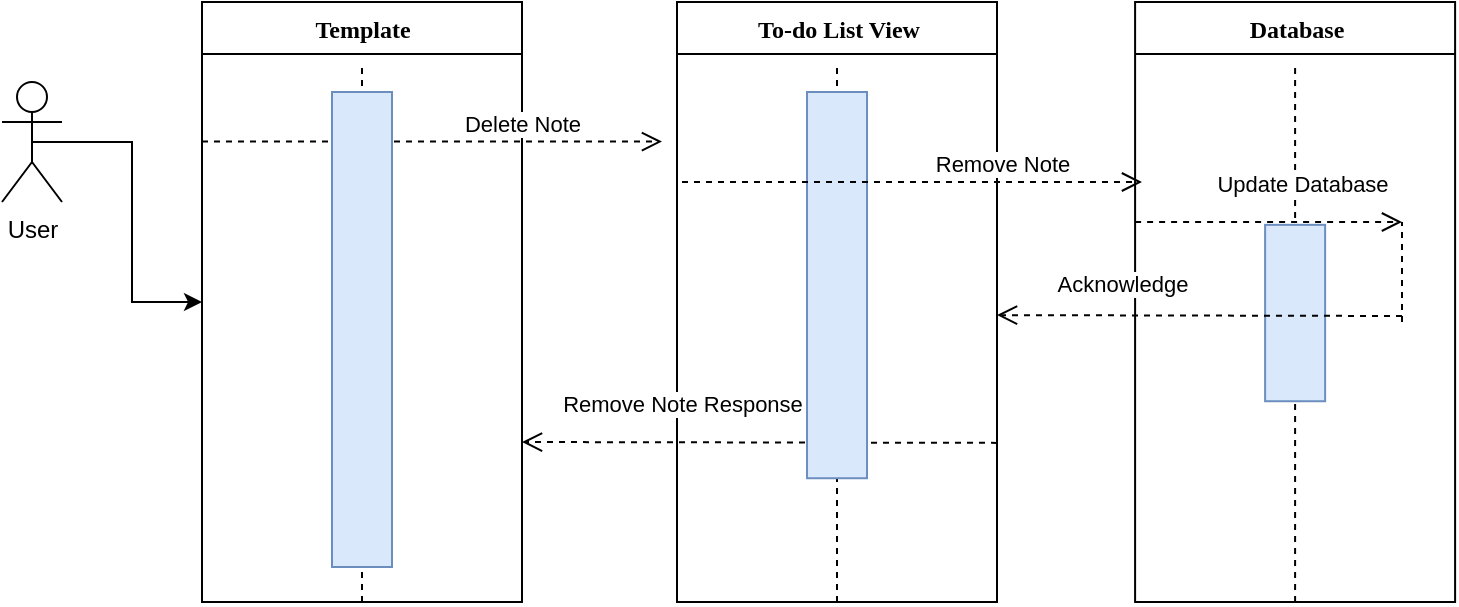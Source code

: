 <mxfile version="24.6.4" type="device">
  <diagram name="Page-1" id="9f46799a-70d6-7492-0946-bef42562c5a5">
    <mxGraphModel dx="2314" dy="1196" grid="1" gridSize="10" guides="1" tooltips="1" connect="1" arrows="1" fold="1" page="1" pageScale="1" pageWidth="1100" pageHeight="850" background="none" math="0" shadow="0">
      <root>
        <mxCell id="0" />
        <mxCell id="1" parent="0" />
        <mxCell id="78961159f06e98e8-56" value="Template" style="swimlane;html=1;fontStyle=1;align=center;verticalAlign=top;childLayout=stackLayout;horizontal=1;startSize=26;horizontalStack=0;resizeParent=1;resizeLast=0;collapsible=1;marginBottom=0;swimlaneFillColor=#ffffff;rounded=0;shadow=0;comic=0;labelBackgroundColor=none;strokeWidth=1;fillColor=none;fontFamily=Verdana;fontSize=12" parent="1" vertex="1">
          <mxGeometry x="200" y="110.0" width="160" height="300" as="geometry">
            <mxRectangle x="200" y="110.0" width="100" height="30" as="alternateBounds" />
          </mxGeometry>
        </mxCell>
        <mxCell id="bA9OxCk4fE2Fj404a3EQ-9" value="" style="endArrow=none;dashed=1;html=1;rounded=0;exitX=0.5;exitY=1;exitDx=0;exitDy=0;" parent="78961159f06e98e8-56" source="78961159f06e98e8-56" edge="1">
          <mxGeometry width="50" height="50" relative="1" as="geometry">
            <mxPoint x="280" y="410.0" as="sourcePoint" />
            <mxPoint x="80" y="30.0" as="targetPoint" />
          </mxGeometry>
        </mxCell>
        <mxCell id="bA9OxCk4fE2Fj404a3EQ-31" value="Delete Note" style="html=1;verticalAlign=bottom;endArrow=open;dashed=1;endSize=8;curved=0;rounded=0;" parent="78961159f06e98e8-56" edge="1">
          <mxGeometry x="0.391" relative="1" as="geometry">
            <mxPoint y="69.76" as="sourcePoint" />
            <mxPoint x="230" y="69.76" as="targetPoint" />
            <mxPoint as="offset" />
          </mxGeometry>
        </mxCell>
        <mxCell id="bA9OxCk4fE2Fj404a3EQ-4" style="edgeStyle=orthogonalEdgeStyle;rounded=0;orthogonalLoop=1;jettySize=auto;html=1;exitX=0.5;exitY=0.5;exitDx=0;exitDy=0;exitPerimeter=0;entryX=0;entryY=0.5;entryDx=0;entryDy=0;" parent="1" source="bA9OxCk4fE2Fj404a3EQ-1" target="78961159f06e98e8-56" edge="1">
          <mxGeometry relative="1" as="geometry" />
        </mxCell>
        <mxCell id="bA9OxCk4fE2Fj404a3EQ-1" value="User" style="shape=umlActor;verticalLabelPosition=bottom;verticalAlign=top;html=1;outlineConnect=0;" parent="1" vertex="1">
          <mxGeometry x="100" y="150" width="30" height="60" as="geometry" />
        </mxCell>
        <mxCell id="bA9OxCk4fE2Fj404a3EQ-10" value="" style="rounded=0;whiteSpace=wrap;html=1;rotation=90;fillColor=#dae8fc;strokeColor=#6c8ebf;" parent="1" vertex="1">
          <mxGeometry x="161.25" y="258.75" width="237.5" height="30" as="geometry" />
        </mxCell>
        <mxCell id="bA9OxCk4fE2Fj404a3EQ-15" value="To-do List View" style="swimlane;html=1;fontStyle=1;align=center;verticalAlign=top;childLayout=stackLayout;horizontal=1;startSize=26;horizontalStack=0;resizeParent=1;resizeLast=0;collapsible=1;marginBottom=0;swimlaneFillColor=#ffffff;rounded=0;shadow=0;comic=0;labelBackgroundColor=none;strokeWidth=1;fillColor=none;fontFamily=Verdana;fontSize=12" parent="1" vertex="1">
          <mxGeometry x="437.5" y="110.0" width="160" height="300" as="geometry">
            <mxRectangle x="200" y="110.0" width="100" height="30" as="alternateBounds" />
          </mxGeometry>
        </mxCell>
        <mxCell id="bA9OxCk4fE2Fj404a3EQ-16" value="" style="endArrow=none;dashed=1;html=1;rounded=0;exitX=0.5;exitY=1;exitDx=0;exitDy=0;" parent="bA9OxCk4fE2Fj404a3EQ-15" source="bA9OxCk4fE2Fj404a3EQ-15" edge="1">
          <mxGeometry width="50" height="50" relative="1" as="geometry">
            <mxPoint x="280" y="410.0" as="sourcePoint" />
            <mxPoint x="80" y="30.0" as="targetPoint" />
          </mxGeometry>
        </mxCell>
        <mxCell id="bA9OxCk4fE2Fj404a3EQ-28" value="Remove Note Response" style="html=1;verticalAlign=bottom;endArrow=open;dashed=1;endSize=8;curved=0;rounded=0;" parent="bA9OxCk4fE2Fj404a3EQ-15" edge="1">
          <mxGeometry x="0.327" y="-10" relative="1" as="geometry">
            <mxPoint x="160" y="220.44" as="sourcePoint" />
            <mxPoint x="-77.5" y="220.0" as="targetPoint" />
            <mxPoint as="offset" />
          </mxGeometry>
        </mxCell>
        <mxCell id="bA9OxCk4fE2Fj404a3EQ-17" value="" style="rounded=0;whiteSpace=wrap;html=1;rotation=90;fillColor=#dae8fc;strokeColor=#6c8ebf;" parent="1" vertex="1">
          <mxGeometry x="420.95" y="236.56" width="193.12" height="30" as="geometry" />
        </mxCell>
        <mxCell id="bA9OxCk4fE2Fj404a3EQ-18" value="Database" style="swimlane;html=1;fontStyle=1;align=center;verticalAlign=top;childLayout=stackLayout;horizontal=1;startSize=26;horizontalStack=0;resizeParent=1;resizeLast=0;collapsible=1;marginBottom=0;swimlaneFillColor=#ffffff;rounded=0;shadow=0;comic=0;labelBackgroundColor=none;strokeWidth=1;fillColor=none;fontFamily=Verdana;fontSize=12" parent="1" vertex="1">
          <mxGeometry x="666.55" y="110.0" width="160" height="300" as="geometry">
            <mxRectangle x="200" y="110.0" width="100" height="30" as="alternateBounds" />
          </mxGeometry>
        </mxCell>
        <mxCell id="bA9OxCk4fE2Fj404a3EQ-19" value="" style="endArrow=none;dashed=1;html=1;rounded=0;exitX=0.5;exitY=1;exitDx=0;exitDy=0;" parent="bA9OxCk4fE2Fj404a3EQ-18" source="bA9OxCk4fE2Fj404a3EQ-18" edge="1">
          <mxGeometry width="50" height="50" relative="1" as="geometry">
            <mxPoint x="280" y="410.0" as="sourcePoint" />
            <mxPoint x="80" y="30.0" as="targetPoint" />
          </mxGeometry>
        </mxCell>
        <mxCell id="bA9OxCk4fE2Fj404a3EQ-24" value="" style="endArrow=none;dashed=1;html=1;rounded=0;" parent="bA9OxCk4fE2Fj404a3EQ-18" edge="1">
          <mxGeometry width="50" height="50" relative="1" as="geometry">
            <mxPoint x="133.45" y="160.0" as="sourcePoint" />
            <mxPoint x="133.45" y="110.0" as="targetPoint" />
          </mxGeometry>
        </mxCell>
        <mxCell id="bA9OxCk4fE2Fj404a3EQ-27" value="Update Database" style="html=1;verticalAlign=bottom;endArrow=open;dashed=1;endSize=8;curved=0;rounded=0;" parent="bA9OxCk4fE2Fj404a3EQ-18" edge="1">
          <mxGeometry x="0.251" y="10" relative="1" as="geometry">
            <mxPoint y="110.0" as="sourcePoint" />
            <mxPoint x="133.45" y="110.0" as="targetPoint" />
            <mxPoint as="offset" />
          </mxGeometry>
        </mxCell>
        <mxCell id="bA9OxCk4fE2Fj404a3EQ-20" value="" style="rounded=0;whiteSpace=wrap;html=1;rotation=90;fillColor=#dae8fc;strokeColor=#6c8ebf;" parent="1" vertex="1">
          <mxGeometry x="702.46" y="250.52" width="88.2" height="30" as="geometry" />
        </mxCell>
        <mxCell id="bA9OxCk4fE2Fj404a3EQ-26" value="Acknowledge" style="html=1;verticalAlign=bottom;endArrow=open;dashed=1;endSize=8;curved=0;rounded=0;" parent="1" edge="1">
          <mxGeometry x="0.383" y="-7" relative="1" as="geometry">
            <mxPoint x="800" y="267" as="sourcePoint" />
            <mxPoint x="597.5" y="266.56" as="targetPoint" />
            <mxPoint as="offset" />
          </mxGeometry>
        </mxCell>
        <mxCell id="bA9OxCk4fE2Fj404a3EQ-30" value="Remove Note" style="html=1;verticalAlign=bottom;endArrow=open;dashed=1;endSize=8;curved=0;rounded=0;" parent="1" edge="1">
          <mxGeometry x="0.391" relative="1" as="geometry">
            <mxPoint x="440" y="200" as="sourcePoint" />
            <mxPoint x="670" y="200" as="targetPoint" />
            <mxPoint as="offset" />
          </mxGeometry>
        </mxCell>
      </root>
    </mxGraphModel>
  </diagram>
</mxfile>
